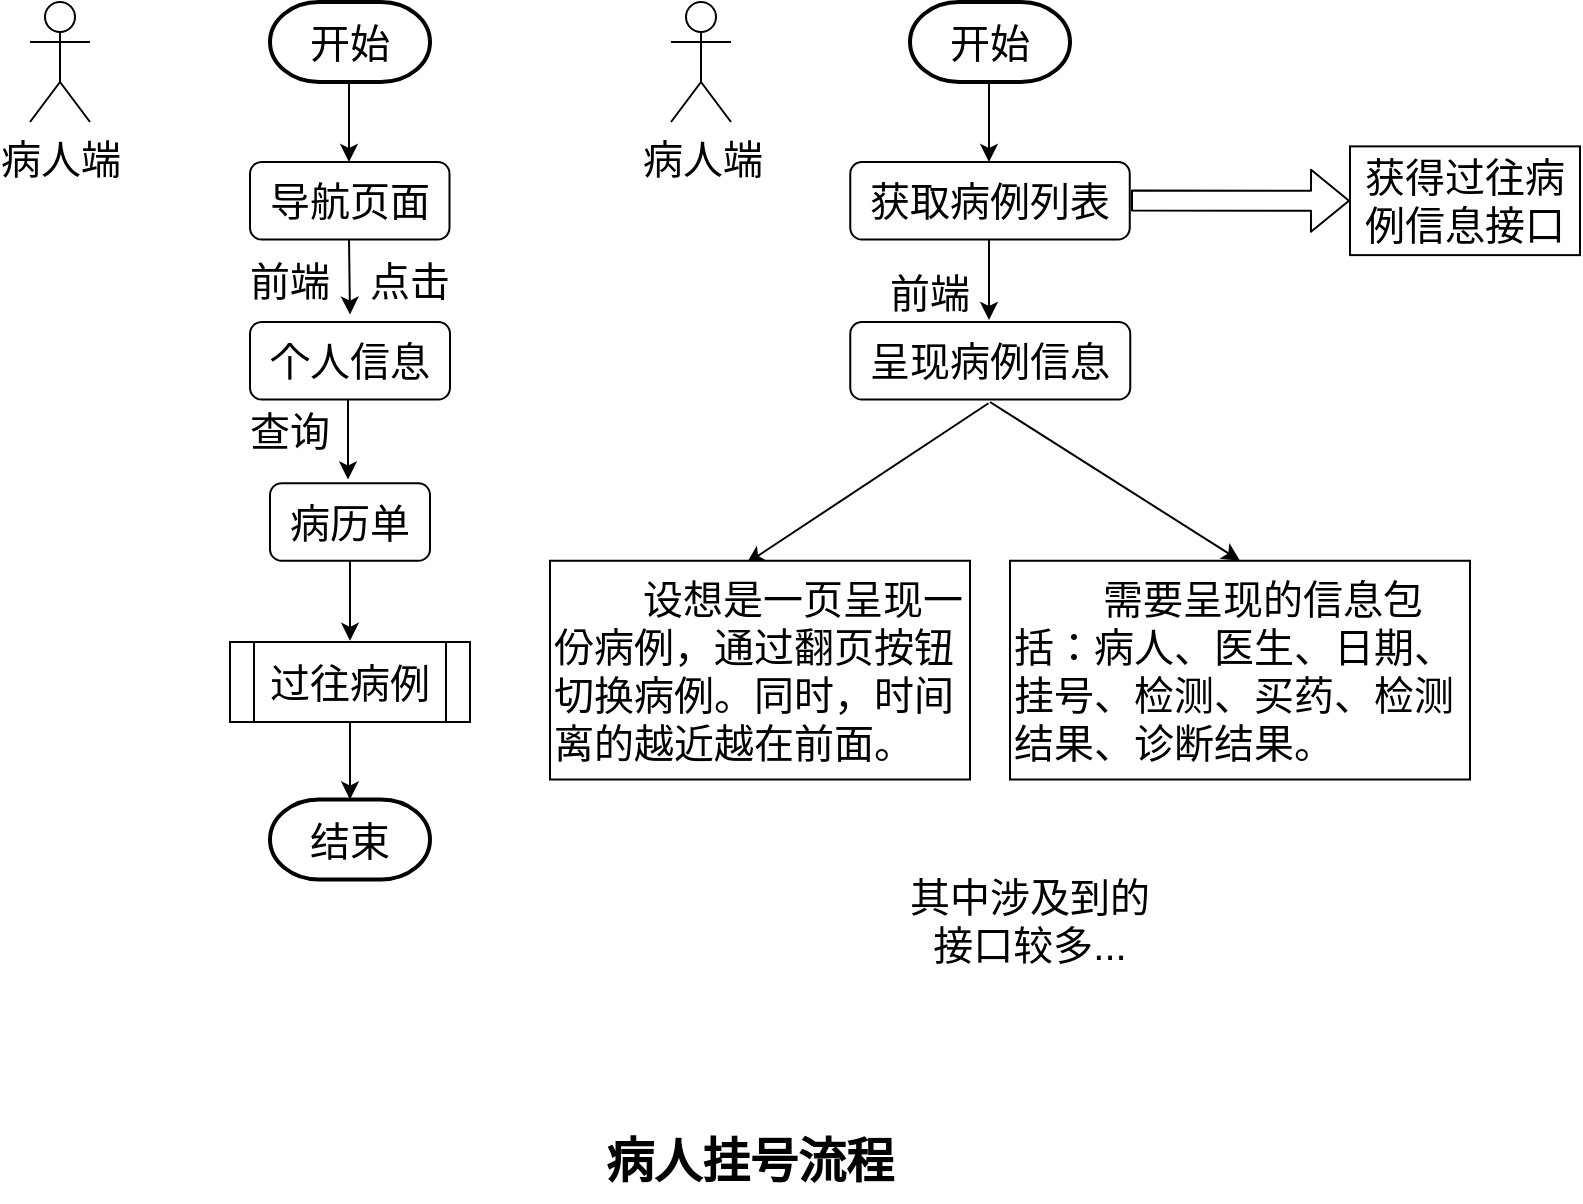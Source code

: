 <mxfile>
    <diagram id="X5SzS_FeevJv-DkIXQUU" name="第 1 页">
        <mxGraphModel dx="930" dy="659" grid="1" gridSize="10" guides="1" tooltips="1" connect="1" arrows="1" fold="1" page="1" pageScale="1" pageWidth="827" pageHeight="1169" math="0" shadow="0">
            <root>
                <mxCell id="0"/>
                <mxCell id="1" parent="0"/>
                <mxCell id="193" value="&lt;font style=&quot;font-size: 20px;&quot;&gt;病人端&lt;/font&gt;" style="shape=umlActor;verticalLabelPosition=bottom;verticalAlign=top;html=1;outlineConnect=0;" parent="1" vertex="1">
                    <mxGeometry x="40" y="40" width="30" height="60" as="geometry"/>
                </mxCell>
                <mxCell id="194" value="开始" style="strokeWidth=2;html=1;shape=mxgraph.flowchart.terminator;whiteSpace=wrap;fontSize=20;" parent="1" vertex="1">
                    <mxGeometry x="160" y="40" width="80" height="40" as="geometry"/>
                </mxCell>
                <mxCell id="195" value="" style="endArrow=classic;html=1;fontSize=20;exitX=0.5;exitY=1;exitDx=0;exitDy=0;exitPerimeter=0;strokeWidth=1;" parent="1" edge="1">
                    <mxGeometry width="50" height="50" relative="1" as="geometry">
                        <mxPoint x="199.5" y="80" as="sourcePoint"/>
                        <mxPoint x="199.5" y="120" as="targetPoint"/>
                    </mxGeometry>
                </mxCell>
                <mxCell id="196" value="导航页面" style="rounded=1;whiteSpace=wrap;html=1;fontSize=20;" parent="1" vertex="1">
                    <mxGeometry x="150" y="120" width="99.75" height="38.75" as="geometry"/>
                </mxCell>
                <mxCell id="197" value="" style="endArrow=classic;html=1;fontSize=20;exitX=0.5;exitY=1;exitDx=0;exitDy=0;exitPerimeter=0;strokeWidth=1;entryX=0.5;entryY=0;entryDx=0;entryDy=0;" parent="1" edge="1">
                    <mxGeometry width="50" height="50" relative="1" as="geometry">
                        <mxPoint x="199.5" y="158.75" as="sourcePoint"/>
                        <mxPoint x="200" y="196.25" as="targetPoint"/>
                    </mxGeometry>
                </mxCell>
                <mxCell id="198" value="前端" style="text;html=1;strokeColor=none;fillColor=none;align=center;verticalAlign=middle;whiteSpace=wrap;rounded=0;fontSize=20;" parent="1" vertex="1">
                    <mxGeometry x="140" y="163.75" width="60" height="30" as="geometry"/>
                </mxCell>
                <mxCell id="199" value="点击" style="text;html=1;strokeColor=none;fillColor=none;align=center;verticalAlign=middle;whiteSpace=wrap;rounded=0;fontSize=20;" parent="1" vertex="1">
                    <mxGeometry x="200" y="163.75" width="60" height="30" as="geometry"/>
                </mxCell>
                <mxCell id="200" value="个人信息" style="rounded=1;whiteSpace=wrap;html=1;fontSize=20;" parent="1" vertex="1">
                    <mxGeometry x="150" y="200" width="100" height="38.75" as="geometry"/>
                </mxCell>
                <mxCell id="201" value="" style="endArrow=classic;html=1;fontSize=20;exitX=0.5;exitY=1;exitDx=0;exitDy=0;exitPerimeter=0;strokeWidth=1;" parent="1" edge="1">
                    <mxGeometry width="50" height="50" relative="1" as="geometry">
                        <mxPoint x="199" y="238.75" as="sourcePoint"/>
                        <mxPoint x="199" y="278.75" as="targetPoint"/>
                    </mxGeometry>
                </mxCell>
                <mxCell id="202" value="病历单" style="rounded=1;whiteSpace=wrap;html=1;fontSize=20;" parent="1" vertex="1">
                    <mxGeometry x="160" y="280.63" width="80" height="38.75" as="geometry"/>
                </mxCell>
                <mxCell id="203" value="查询" style="text;html=1;strokeColor=none;fillColor=none;align=center;verticalAlign=middle;whiteSpace=wrap;rounded=0;fontSize=20;" parent="1" vertex="1">
                    <mxGeometry x="140" y="238.75" width="60" height="30" as="geometry"/>
                </mxCell>
                <mxCell id="204" value="" style="endArrow=classic;html=1;fontSize=20;exitX=0.5;exitY=1;exitDx=0;exitDy=0;exitPerimeter=0;strokeWidth=1;" parent="1" edge="1">
                    <mxGeometry width="50" height="50" relative="1" as="geometry">
                        <mxPoint x="200" y="319.38" as="sourcePoint"/>
                        <mxPoint x="200" y="359.38" as="targetPoint"/>
                    </mxGeometry>
                </mxCell>
                <mxCell id="205" value="&lt;span style=&quot;font-size: 20px;&quot;&gt;过往病例&lt;/span&gt;" style="shape=process;whiteSpace=wrap;html=1;backgroundOutline=1;" parent="1" vertex="1">
                    <mxGeometry x="140" y="360" width="120" height="40" as="geometry"/>
                </mxCell>
                <mxCell id="206" value="" style="endArrow=classic;html=1;fontSize=20;strokeWidth=1;entryX=0.5;entryY=0;entryDx=0;entryDy=0;entryPerimeter=0;exitX=0.5;exitY=1;exitDx=0;exitDy=0;" parent="1" source="205" target="207" edge="1">
                    <mxGeometry width="50" height="50" relative="1" as="geometry">
                        <mxPoint x="300" y="430" as="sourcePoint"/>
                        <mxPoint x="270" y="430" as="targetPoint"/>
                    </mxGeometry>
                </mxCell>
                <mxCell id="207" value="结束" style="strokeWidth=2;html=1;shape=mxgraph.flowchart.terminator;whiteSpace=wrap;fontSize=20;" parent="1" vertex="1">
                    <mxGeometry x="160" y="438.75" width="80" height="40" as="geometry"/>
                </mxCell>
                <mxCell id="208" value="&lt;font style=&quot;font-size: 20px;&quot;&gt;病人端&lt;/font&gt;" style="shape=umlActor;verticalLabelPosition=bottom;verticalAlign=top;html=1;outlineConnect=0;" parent="1" vertex="1">
                    <mxGeometry x="360.5" y="40" width="30" height="60" as="geometry"/>
                </mxCell>
                <mxCell id="209" value="开始" style="strokeWidth=2;html=1;shape=mxgraph.flowchart.terminator;whiteSpace=wrap;fontSize=20;" parent="1" vertex="1">
                    <mxGeometry x="480" y="40" width="80" height="40" as="geometry"/>
                </mxCell>
                <mxCell id="210" value="" style="endArrow=classic;html=1;fontSize=20;exitX=0.5;exitY=1;exitDx=0;exitDy=0;exitPerimeter=0;strokeWidth=1;" parent="1" edge="1">
                    <mxGeometry width="50" height="50" relative="1" as="geometry">
                        <mxPoint x="519.5" y="80" as="sourcePoint"/>
                        <mxPoint x="519.5" y="120" as="targetPoint"/>
                    </mxGeometry>
                </mxCell>
                <mxCell id="211" value="获取病例列表" style="rounded=1;whiteSpace=wrap;html=1;fontSize=20;" parent="1" vertex="1">
                    <mxGeometry x="450.13" y="120" width="139.75" height="38.75" as="geometry"/>
                </mxCell>
                <mxCell id="212" value="" style="shape=flexArrow;endArrow=classic;html=1;exitX=1;exitY=0.5;exitDx=0;exitDy=0;entryX=0;entryY=0.5;entryDx=0;entryDy=0;" parent="1" target="213" edge="1">
                    <mxGeometry width="50" height="50" relative="1" as="geometry">
                        <mxPoint x="590.5" y="139.25" as="sourcePoint"/>
                        <mxPoint x="735.5" y="138.875" as="targetPoint"/>
                    </mxGeometry>
                </mxCell>
                <mxCell id="213" value="&lt;font style=&quot;font-size: 20px;&quot;&gt;获得过往病例信息接口&lt;/font&gt;" style="rounded=0;whiteSpace=wrap;html=1;fillColor=none;" parent="1" vertex="1">
                    <mxGeometry x="700" y="112.19" width="115" height="54.37" as="geometry"/>
                </mxCell>
                <mxCell id="214" value="" style="endArrow=classic;html=1;fontSize=20;exitX=0.5;exitY=1;exitDx=0;exitDy=0;exitPerimeter=0;strokeWidth=1;" parent="1" edge="1">
                    <mxGeometry width="50" height="50" relative="1" as="geometry">
                        <mxPoint x="519.5" y="159" as="sourcePoint"/>
                        <mxPoint x="519.5" y="199" as="targetPoint"/>
                    </mxGeometry>
                </mxCell>
                <mxCell id="216" value="前端" style="text;html=1;strokeColor=none;fillColor=none;align=center;verticalAlign=middle;whiteSpace=wrap;rounded=0;fontSize=20;" parent="1" vertex="1">
                    <mxGeometry x="460.25" y="170" width="60" height="30" as="geometry"/>
                </mxCell>
                <mxCell id="217" value="" style="endArrow=classic;html=1;fontSize=20;exitX=0.5;exitY=1;exitDx=0;exitDy=0;exitPerimeter=0;strokeWidth=1;entryX=0.468;entryY=0.012;entryDx=0;entryDy=0;entryPerimeter=0;" parent="1" target="254" edge="1">
                    <mxGeometry width="50" height="50" relative="1" as="geometry">
                        <mxPoint x="519.25" y="240.63" as="sourcePoint"/>
                        <mxPoint x="519.25" y="280.63" as="targetPoint"/>
                    </mxGeometry>
                </mxCell>
                <mxCell id="218" value="呈现病例信息" style="rounded=1;whiteSpace=wrap;html=1;fontSize=20;" parent="1" vertex="1">
                    <mxGeometry x="450.13" y="200" width="140" height="38.75" as="geometry"/>
                </mxCell>
                <mxCell id="239" value="病人挂号流程" style="text;html=1;strokeColor=none;fillColor=none;align=center;verticalAlign=middle;whiteSpace=wrap;rounded=0;fontSize=24;fontStyle=1" parent="1" vertex="1">
                    <mxGeometry x="320" y="600" width="160" height="40" as="geometry"/>
                </mxCell>
                <mxCell id="254" value="&lt;font style=&quot;font-size: 20px;&quot;&gt;&lt;span style=&quot;white-space: pre;&quot;&gt;&#9;&lt;/span&gt;设想是一页呈现一份病例，通过翻页按钮切换病例。同时，时间离的越近越在前面。&lt;/font&gt;" style="rounded=0;whiteSpace=wrap;html=1;align=left;" parent="1" vertex="1">
                    <mxGeometry x="300" y="319.38" width="210" height="109.37" as="geometry"/>
                </mxCell>
                <mxCell id="255" value="" style="endArrow=classic;html=1;fontSize=20;entryX=0.5;entryY=0;entryDx=0;entryDy=0;" parent="1" target="256" edge="1">
                    <mxGeometry width="50" height="50" relative="1" as="geometry">
                        <mxPoint x="520" y="240" as="sourcePoint"/>
                        <mxPoint x="690" y="290" as="targetPoint"/>
                    </mxGeometry>
                </mxCell>
                <mxCell id="256" value="&lt;span style=&quot;font-size: 20px;&quot;&gt;&lt;span style=&quot;white-space: pre;&quot;&gt;&#9;&lt;/span&gt;需要呈现的信息包括：病人、医生、日期、挂号、检测、买药、检测结果、诊断结果。&lt;br&gt;&lt;/span&gt;" style="rounded=0;whiteSpace=wrap;html=1;align=left;" parent="1" vertex="1">
                    <mxGeometry x="530" y="319.38" width="230" height="109.37" as="geometry"/>
                </mxCell>
                <mxCell id="257" value="其中涉及到的接口较多..." style="text;html=1;strokeColor=none;fillColor=none;align=center;verticalAlign=middle;whiteSpace=wrap;rounded=0;fontSize=20;" parent="1" vertex="1">
                    <mxGeometry x="470" y="478.75" width="140" height="41.25" as="geometry"/>
                </mxCell>
            </root>
        </mxGraphModel>
    </diagram>
</mxfile>